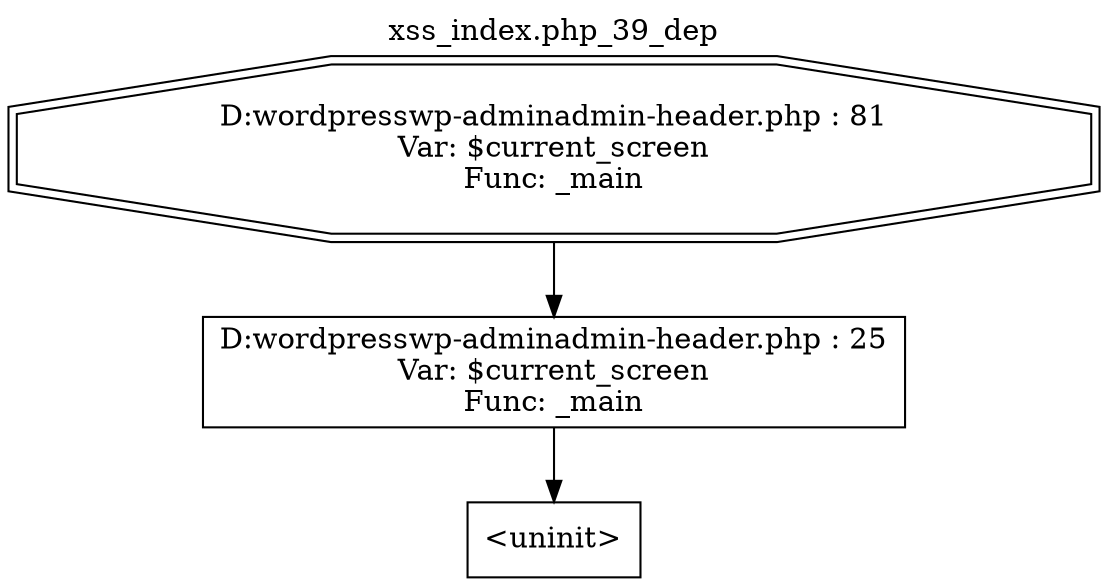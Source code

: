 digraph cfg {
  label="xss_index.php_39_dep";
  labelloc=t;
  n1 [shape=doubleoctagon, label="D:\wordpress\wp-admin\admin-header.php : 81\nVar: $current_screen\nFunc: _main\n"];
  n2 [shape=box, label="D:\wordpress\wp-admin\admin-header.php : 25\nVar: $current_screen\nFunc: _main\n"];
  n3 [shape=box, label="<uninit>"];
  n2 -> n3;
  n1 -> n2;
}
